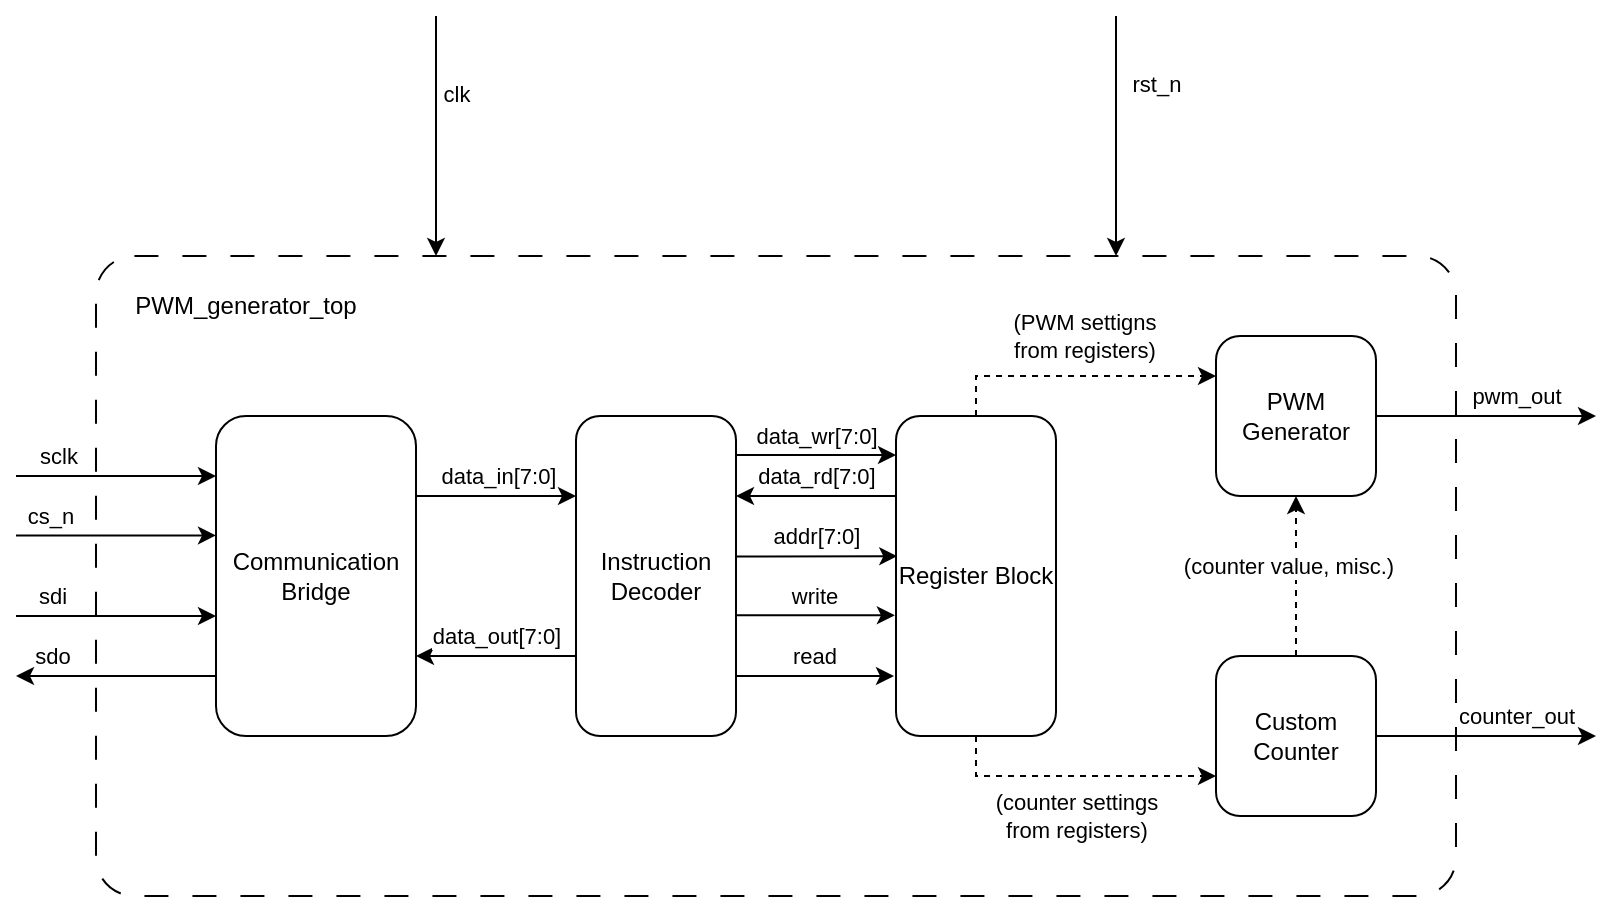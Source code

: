 <mxfile version="28.0.6">
  <diagram name="Page-1" id="ROheOX498QOY1WgS3yBx">
    <mxGraphModel dx="888" dy="550" grid="1" gridSize="10" guides="1" tooltips="1" connect="1" arrows="1" fold="1" page="1" pageScale="1" pageWidth="1169" pageHeight="827" math="0" shadow="0">
      <root>
        <mxCell id="0" />
        <mxCell id="1" parent="0" />
        <mxCell id="LqGpUnG9gDOAFJUZur5T-7" value="" style="rounded=1;whiteSpace=wrap;html=1;arcSize=6;dashed=1;dashPattern=12 12;fillColor=none;" vertex="1" parent="1">
          <mxGeometry x="80" y="160" width="680" height="320" as="geometry" />
        </mxCell>
        <mxCell id="LqGpUnG9gDOAFJUZur5T-2" value="Instruction Decoder" style="rounded=1;whiteSpace=wrap;html=1;" vertex="1" parent="1">
          <mxGeometry x="320" y="240" width="80" height="160" as="geometry" />
        </mxCell>
        <mxCell id="LqGpUnG9gDOAFJUZur5T-3" value="Register Block" style="rounded=1;whiteSpace=wrap;html=1;" vertex="1" parent="1">
          <mxGeometry x="480" y="240" width="80" height="160" as="geometry" />
        </mxCell>
        <mxCell id="LqGpUnG9gDOAFJUZur5T-4" value="Custom Counter" style="rounded=1;whiteSpace=wrap;html=1;" vertex="1" parent="1">
          <mxGeometry x="640" y="360" width="80" height="80" as="geometry" />
        </mxCell>
        <mxCell id="LqGpUnG9gDOAFJUZur5T-5" value="PWM Generator" style="rounded=1;whiteSpace=wrap;html=1;" vertex="1" parent="1">
          <mxGeometry x="640" y="200" width="80" height="80" as="geometry" />
        </mxCell>
        <mxCell id="LqGpUnG9gDOAFJUZur5T-6" value="Communication Bridge" style="rounded=1;whiteSpace=wrap;html=1;" vertex="1" parent="1">
          <mxGeometry x="140" y="240" width="100" height="160" as="geometry" />
        </mxCell>
        <mxCell id="LqGpUnG9gDOAFJUZur5T-8" value="" style="endArrow=classic;html=1;rounded=0;entryX=0;entryY=0.25;entryDx=0;entryDy=0;" edge="1" parent="1">
          <mxGeometry width="50" height="50" relative="1" as="geometry">
            <mxPoint x="40" y="270" as="sourcePoint" />
            <mxPoint x="140" y="270" as="targetPoint" />
          </mxGeometry>
        </mxCell>
        <mxCell id="LqGpUnG9gDOAFJUZur5T-12" value="sclk" style="edgeLabel;html=1;align=center;verticalAlign=middle;resizable=0;points=[];" vertex="1" connectable="0" parent="LqGpUnG9gDOAFJUZur5T-8">
          <mxGeometry x="0.067" y="1" relative="1" as="geometry">
            <mxPoint x="-33" y="-9" as="offset" />
          </mxGeometry>
        </mxCell>
        <mxCell id="LqGpUnG9gDOAFJUZur5T-9" value="" style="endArrow=classic;html=1;rounded=0;entryX=0;entryY=0.5;entryDx=0;entryDy=0;" edge="1" parent="1">
          <mxGeometry width="50" height="50" relative="1" as="geometry">
            <mxPoint x="40" y="299.71" as="sourcePoint" />
            <mxPoint x="140" y="299.71" as="targetPoint" />
          </mxGeometry>
        </mxCell>
        <mxCell id="LqGpUnG9gDOAFJUZur5T-13" value="cs_n" style="edgeLabel;html=1;align=center;verticalAlign=middle;resizable=0;points=[];" vertex="1" connectable="0" parent="LqGpUnG9gDOAFJUZur5T-9">
          <mxGeometry x="-0.664" y="-1" relative="1" as="geometry">
            <mxPoint y="-11" as="offset" />
          </mxGeometry>
        </mxCell>
        <mxCell id="LqGpUnG9gDOAFJUZur5T-10" value="" style="endArrow=classic;html=1;rounded=0;entryX=0;entryY=0.5;entryDx=0;entryDy=0;" edge="1" parent="1">
          <mxGeometry width="50" height="50" relative="1" as="geometry">
            <mxPoint x="40" y="340" as="sourcePoint" />
            <mxPoint x="140" y="340" as="targetPoint" />
          </mxGeometry>
        </mxCell>
        <mxCell id="LqGpUnG9gDOAFJUZur5T-14" value="sdi" style="edgeLabel;html=1;align=center;verticalAlign=middle;resizable=0;points=[];" vertex="1" connectable="0" parent="LqGpUnG9gDOAFJUZur5T-10">
          <mxGeometry x="-0.653" relative="1" as="geometry">
            <mxPoint y="-10" as="offset" />
          </mxGeometry>
        </mxCell>
        <mxCell id="LqGpUnG9gDOAFJUZur5T-11" value="" style="endArrow=none;html=1;rounded=0;entryX=0;entryY=0.5;entryDx=0;entryDy=0;endFill=0;startArrow=classic;startFill=1;" edge="1" parent="1">
          <mxGeometry width="50" height="50" relative="1" as="geometry">
            <mxPoint x="40" y="370" as="sourcePoint" />
            <mxPoint x="140" y="370" as="targetPoint" />
          </mxGeometry>
        </mxCell>
        <mxCell id="LqGpUnG9gDOAFJUZur5T-15" value="sdo" style="edgeLabel;html=1;align=center;verticalAlign=middle;resizable=0;points=[];" vertex="1" connectable="0" parent="LqGpUnG9gDOAFJUZur5T-11">
          <mxGeometry x="-0.653" y="-3" relative="1" as="geometry">
            <mxPoint y="-13" as="offset" />
          </mxGeometry>
        </mxCell>
        <mxCell id="LqGpUnG9gDOAFJUZur5T-16" value="" style="endArrow=classic;html=1;rounded=0;entryX=0;entryY=0.25;entryDx=0;entryDy=0;exitX=1;exitY=0.25;exitDx=0;exitDy=0;" edge="1" parent="1" source="LqGpUnG9gDOAFJUZur5T-6" target="LqGpUnG9gDOAFJUZur5T-2">
          <mxGeometry width="50" height="50" relative="1" as="geometry">
            <mxPoint x="-50" y="250" as="sourcePoint" />
            <mxPoint y="200" as="targetPoint" />
          </mxGeometry>
        </mxCell>
        <mxCell id="LqGpUnG9gDOAFJUZur5T-18" value="data_in[7:0]" style="edgeLabel;html=1;align=center;verticalAlign=middle;resizable=0;points=[];" vertex="1" connectable="0" parent="LqGpUnG9gDOAFJUZur5T-16">
          <mxGeometry x="-0.217" y="1" relative="1" as="geometry">
            <mxPoint x="9" y="-9" as="offset" />
          </mxGeometry>
        </mxCell>
        <mxCell id="LqGpUnG9gDOAFJUZur5T-17" value="" style="endArrow=classic;html=1;rounded=0;exitX=0;exitY=0.75;exitDx=0;exitDy=0;entryX=1;entryY=0.75;entryDx=0;entryDy=0;" edge="1" parent="1" source="LqGpUnG9gDOAFJUZur5T-2" target="LqGpUnG9gDOAFJUZur5T-6">
          <mxGeometry width="50" height="50" relative="1" as="geometry">
            <mxPoint x="-70" y="360" as="sourcePoint" />
            <mxPoint x="-20" y="310" as="targetPoint" />
          </mxGeometry>
        </mxCell>
        <mxCell id="LqGpUnG9gDOAFJUZur5T-19" value="data_out[7:0]" style="edgeLabel;html=1;align=center;verticalAlign=middle;resizable=0;points=[];" vertex="1" connectable="0" parent="LqGpUnG9gDOAFJUZur5T-17">
          <mxGeometry x="0.157" relative="1" as="geometry">
            <mxPoint x="6" y="-10" as="offset" />
          </mxGeometry>
        </mxCell>
        <mxCell id="LqGpUnG9gDOAFJUZur5T-20" value="" style="endArrow=classic;html=1;rounded=0;entryX=0.25;entryY=0;entryDx=0;entryDy=0;" edge="1" parent="1" target="LqGpUnG9gDOAFJUZur5T-7">
          <mxGeometry width="50" height="50" relative="1" as="geometry">
            <mxPoint x="250" y="40" as="sourcePoint" />
            <mxPoint x="350" y="20" as="targetPoint" />
          </mxGeometry>
        </mxCell>
        <mxCell id="LqGpUnG9gDOAFJUZur5T-22" value="clk" style="edgeLabel;html=1;align=center;verticalAlign=middle;resizable=0;points=[];" vertex="1" connectable="0" parent="LqGpUnG9gDOAFJUZur5T-20">
          <mxGeometry x="-0.266" relative="1" as="geometry">
            <mxPoint x="10" y="-5" as="offset" />
          </mxGeometry>
        </mxCell>
        <mxCell id="LqGpUnG9gDOAFJUZur5T-21" value="" style="endArrow=classic;html=1;rounded=0;entryX=0.75;entryY=0;entryDx=0;entryDy=0;" edge="1" parent="1" target="LqGpUnG9gDOAFJUZur5T-7">
          <mxGeometry width="50" height="50" relative="1" as="geometry">
            <mxPoint x="590" y="40" as="sourcePoint" />
            <mxPoint x="640" y="20" as="targetPoint" />
          </mxGeometry>
        </mxCell>
        <mxCell id="LqGpUnG9gDOAFJUZur5T-23" value="rst_n" style="edgeLabel;html=1;align=center;verticalAlign=middle;resizable=0;points=[];" vertex="1" connectable="0" parent="LqGpUnG9gDOAFJUZur5T-21">
          <mxGeometry x="-0.437" y="-3" relative="1" as="geometry">
            <mxPoint x="23" as="offset" />
          </mxGeometry>
        </mxCell>
        <mxCell id="LqGpUnG9gDOAFJUZur5T-24" value="" style="endArrow=classic;html=1;rounded=0;entryX=0;entryY=0.122;entryDx=0;entryDy=0;exitX=1;exitY=0.122;exitDx=0;exitDy=0;entryPerimeter=0;exitPerimeter=0;" edge="1" parent="1" source="LqGpUnG9gDOAFJUZur5T-2" target="LqGpUnG9gDOAFJUZur5T-3">
          <mxGeometry width="50" height="50" relative="1" as="geometry">
            <mxPoint x="350" y="60" as="sourcePoint" />
            <mxPoint x="400" y="10" as="targetPoint" />
          </mxGeometry>
        </mxCell>
        <mxCell id="LqGpUnG9gDOAFJUZur5T-30" value="data_wr[7:0]" style="edgeLabel;html=1;align=center;verticalAlign=middle;resizable=0;points=[];" vertex="1" connectable="0" parent="LqGpUnG9gDOAFJUZur5T-24">
          <mxGeometry x="-0.22" y="-1" relative="1" as="geometry">
            <mxPoint x="9" y="-11" as="offset" />
          </mxGeometry>
        </mxCell>
        <mxCell id="LqGpUnG9gDOAFJUZur5T-25" value="" style="endArrow=classic;html=1;rounded=0;exitX=0;exitY=0.25;exitDx=0;exitDy=0;entryX=1;entryY=0.25;entryDx=0;entryDy=0;" edge="1" parent="1" source="LqGpUnG9gDOAFJUZur5T-3" target="LqGpUnG9gDOAFJUZur5T-2">
          <mxGeometry width="50" height="50" relative="1" as="geometry">
            <mxPoint x="390" y="110" as="sourcePoint" />
            <mxPoint x="440" y="60" as="targetPoint" />
          </mxGeometry>
        </mxCell>
        <mxCell id="LqGpUnG9gDOAFJUZur5T-31" value="data_rd[7:0]" style="edgeLabel;html=1;align=center;verticalAlign=middle;resizable=0;points=[];" vertex="1" connectable="0" parent="LqGpUnG9gDOAFJUZur5T-25">
          <mxGeometry x="0.206" relative="1" as="geometry">
            <mxPoint x="8" y="-10" as="offset" />
          </mxGeometry>
        </mxCell>
        <mxCell id="LqGpUnG9gDOAFJUZur5T-26" value="" style="endArrow=classic;html=1;rounded=0;entryX=0.5;entryY=1;entryDx=0;entryDy=0;exitX=0.5;exitY=0;exitDx=0;exitDy=0;dashed=1;" edge="1" parent="1" source="LqGpUnG9gDOAFJUZur5T-4" target="LqGpUnG9gDOAFJUZur5T-5">
          <mxGeometry width="50" height="50" relative="1" as="geometry">
            <mxPoint x="-20" y="500" as="sourcePoint" />
            <mxPoint x="30" y="450" as="targetPoint" />
          </mxGeometry>
        </mxCell>
        <mxCell id="LqGpUnG9gDOAFJUZur5T-34" value="(counter value, misc.)" style="edgeLabel;html=1;align=center;verticalAlign=middle;resizable=0;points=[];" vertex="1" connectable="0" parent="LqGpUnG9gDOAFJUZur5T-26">
          <mxGeometry x="0.121" y="4" relative="1" as="geometry">
            <mxPoint as="offset" />
          </mxGeometry>
        </mxCell>
        <mxCell id="LqGpUnG9gDOAFJUZur5T-27" value="" style="endArrow=classic;html=1;rounded=0;entryX=0;entryY=0.25;entryDx=0;entryDy=0;exitX=0.5;exitY=0;exitDx=0;exitDy=0;dashed=1;" edge="1" parent="1" source="LqGpUnG9gDOAFJUZur5T-3" target="LqGpUnG9gDOAFJUZur5T-5">
          <mxGeometry width="50" height="50" relative="1" as="geometry">
            <mxPoint x="400" y="100" as="sourcePoint" />
            <mxPoint x="450" y="50" as="targetPoint" />
            <Array as="points">
              <mxPoint x="520" y="220" />
            </Array>
          </mxGeometry>
        </mxCell>
        <mxCell id="LqGpUnG9gDOAFJUZur5T-39" value="(PWM settigns&lt;div&gt;from registers)&lt;/div&gt;" style="edgeLabel;html=1;align=center;verticalAlign=middle;resizable=0;points=[];" vertex="1" connectable="0" parent="LqGpUnG9gDOAFJUZur5T-27">
          <mxGeometry x="0.05" y="1" relative="1" as="geometry">
            <mxPoint y="-19" as="offset" />
          </mxGeometry>
        </mxCell>
        <mxCell id="LqGpUnG9gDOAFJUZur5T-28" value="" style="endArrow=classic;html=1;rounded=0;entryX=0;entryY=0.75;entryDx=0;entryDy=0;exitX=0.5;exitY=1;exitDx=0;exitDy=0;dashed=1;" edge="1" parent="1" source="LqGpUnG9gDOAFJUZur5T-3" target="LqGpUnG9gDOAFJUZur5T-4">
          <mxGeometry width="50" height="50" relative="1" as="geometry">
            <mxPoint x="450" y="90" as="sourcePoint" />
            <mxPoint x="500" y="40" as="targetPoint" />
            <Array as="points">
              <mxPoint x="520" y="420" />
            </Array>
          </mxGeometry>
        </mxCell>
        <mxCell id="LqGpUnG9gDOAFJUZur5T-35" value="(counter settings&lt;div&gt;from registers)&lt;/div&gt;" style="edgeLabel;html=1;align=center;verticalAlign=middle;resizable=0;points=[];" vertex="1" connectable="0" parent="LqGpUnG9gDOAFJUZur5T-28">
          <mxGeometry x="-0.179" relative="1" as="geometry">
            <mxPoint x="12" y="20" as="offset" />
          </mxGeometry>
        </mxCell>
        <mxCell id="LqGpUnG9gDOAFJUZur5T-29" value="" style="endArrow=classic;html=1;rounded=0;exitX=1;exitY=0.5;exitDx=0;exitDy=0;" edge="1" parent="1" source="LqGpUnG9gDOAFJUZur5T-5">
          <mxGeometry width="50" height="50" relative="1" as="geometry">
            <mxPoint x="780" y="220" as="sourcePoint" />
            <mxPoint x="830" y="240" as="targetPoint" />
          </mxGeometry>
        </mxCell>
        <mxCell id="LqGpUnG9gDOAFJUZur5T-32" value="pwm_out" style="edgeLabel;html=1;align=center;verticalAlign=middle;resizable=0;points=[];" vertex="1" connectable="0" parent="LqGpUnG9gDOAFJUZur5T-29">
          <mxGeometry x="0.076" relative="1" as="geometry">
            <mxPoint x="11" y="-10" as="offset" />
          </mxGeometry>
        </mxCell>
        <mxCell id="LqGpUnG9gDOAFJUZur5T-40" value="" style="endArrow=classic;html=1;rounded=0;exitX=1;exitY=0.5;exitDx=0;exitDy=0;" edge="1" parent="1" source="LqGpUnG9gDOAFJUZur5T-4">
          <mxGeometry width="50" height="50" relative="1" as="geometry">
            <mxPoint x="800" y="380" as="sourcePoint" />
            <mxPoint x="830" y="400" as="targetPoint" />
          </mxGeometry>
        </mxCell>
        <mxCell id="LqGpUnG9gDOAFJUZur5T-41" value="counter_out" style="edgeLabel;html=1;align=center;verticalAlign=middle;resizable=0;points=[];" vertex="1" connectable="0" parent="LqGpUnG9gDOAFJUZur5T-40">
          <mxGeometry x="0.118" y="-2" relative="1" as="geometry">
            <mxPoint x="8" y="-12" as="offset" />
          </mxGeometry>
        </mxCell>
        <mxCell id="LqGpUnG9gDOAFJUZur5T-42" value="" style="endArrow=classic;html=1;rounded=0;exitX=1.006;exitY=0.439;exitDx=0;exitDy=0;entryX=0.008;entryY=0.438;entryDx=0;entryDy=0;entryPerimeter=0;exitPerimeter=0;" edge="1" parent="1" source="LqGpUnG9gDOAFJUZur5T-2" target="LqGpUnG9gDOAFJUZur5T-3">
          <mxGeometry width="50" height="50" relative="1" as="geometry">
            <mxPoint x="470" y="330" as="sourcePoint" />
            <mxPoint x="390" y="330" as="targetPoint" />
          </mxGeometry>
        </mxCell>
        <mxCell id="LqGpUnG9gDOAFJUZur5T-43" value="addr[7:0]" style="edgeLabel;html=1;align=center;verticalAlign=middle;resizable=0;points=[];" vertex="1" connectable="0" parent="LqGpUnG9gDOAFJUZur5T-42">
          <mxGeometry x="0.206" relative="1" as="geometry">
            <mxPoint x="-9" y="-10" as="offset" />
          </mxGeometry>
        </mxCell>
        <mxCell id="LqGpUnG9gDOAFJUZur5T-44" value="" style="endArrow=classic;html=1;rounded=0;exitX=1.001;exitY=0.623;exitDx=0;exitDy=0;entryX=-0.007;entryY=0.623;entryDx=0;entryDy=0;entryPerimeter=0;exitPerimeter=0;" edge="1" parent="1" source="LqGpUnG9gDOAFJUZur5T-2" target="LqGpUnG9gDOAFJUZur5T-3">
          <mxGeometry width="50" height="50" relative="1" as="geometry">
            <mxPoint x="399" y="370" as="sourcePoint" />
            <mxPoint x="480" y="370" as="targetPoint" />
          </mxGeometry>
        </mxCell>
        <mxCell id="LqGpUnG9gDOAFJUZur5T-45" value="write" style="edgeLabel;html=1;align=center;verticalAlign=middle;resizable=0;points=[];" vertex="1" connectable="0" parent="LqGpUnG9gDOAFJUZur5T-44">
          <mxGeometry x="0.206" relative="1" as="geometry">
            <mxPoint x="-9" y="-10" as="offset" />
          </mxGeometry>
        </mxCell>
        <mxCell id="LqGpUnG9gDOAFJUZur5T-47" value="" style="endArrow=classic;html=1;rounded=0;exitX=1.001;exitY=0.623;exitDx=0;exitDy=0;entryX=-0.007;entryY=0.623;entryDx=0;entryDy=0;entryPerimeter=0;exitPerimeter=0;" edge="1" parent="1">
          <mxGeometry width="50" height="50" relative="1" as="geometry">
            <mxPoint x="400" y="370" as="sourcePoint" />
            <mxPoint x="479" y="370" as="targetPoint" />
          </mxGeometry>
        </mxCell>
        <mxCell id="LqGpUnG9gDOAFJUZur5T-48" value="read" style="edgeLabel;html=1;align=center;verticalAlign=middle;resizable=0;points=[];" vertex="1" connectable="0" parent="LqGpUnG9gDOAFJUZur5T-47">
          <mxGeometry x="0.206" relative="1" as="geometry">
            <mxPoint x="-9" y="-10" as="offset" />
          </mxGeometry>
        </mxCell>
        <mxCell id="LqGpUnG9gDOAFJUZur5T-49" value="PWM_generator_top" style="text;html=1;align=center;verticalAlign=middle;whiteSpace=wrap;rounded=0;" vertex="1" parent="1">
          <mxGeometry x="90" y="170" width="130" height="30" as="geometry" />
        </mxCell>
      </root>
    </mxGraphModel>
  </diagram>
</mxfile>
